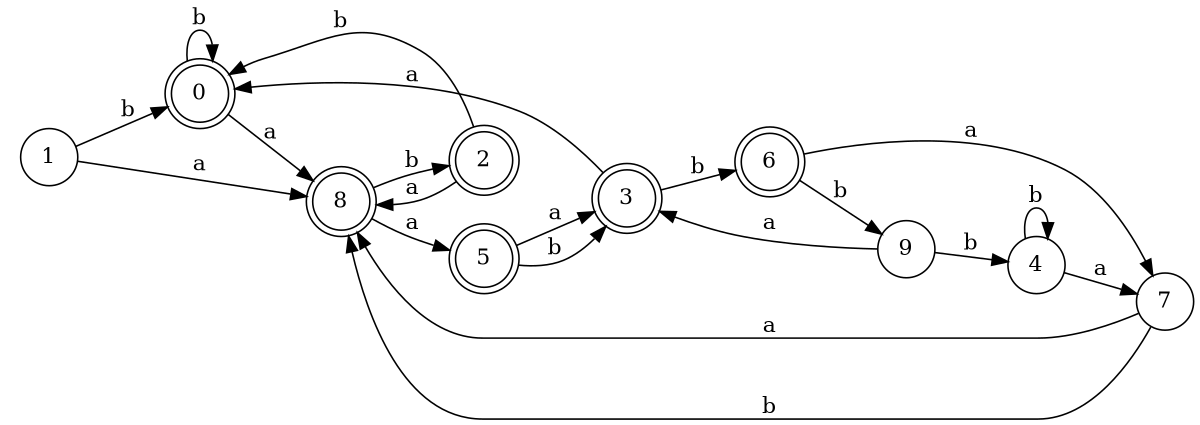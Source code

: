 digraph n8_6 {
__start0 [label="" shape="none"];

rankdir=LR;
size="8,5";

s0 [style="rounded,filled", color="black", fillcolor="white" shape="doublecircle", label="0"];
s1 [style="filled", color="black", fillcolor="white" shape="circle", label="1"];
s2 [style="rounded,filled", color="black", fillcolor="white" shape="doublecircle", label="2"];
s3 [style="rounded,filled", color="black", fillcolor="white" shape="doublecircle", label="3"];
s4 [style="filled", color="black", fillcolor="white" shape="circle", label="4"];
s5 [style="rounded,filled", color="black", fillcolor="white" shape="doublecircle", label="5"];
s6 [style="rounded,filled", color="black", fillcolor="white" shape="doublecircle", label="6"];
s7 [style="filled", color="black", fillcolor="white" shape="circle", label="7"];
s8 [style="rounded,filled", color="black", fillcolor="white" shape="doublecircle", label="8"];
s9 [style="filled", color="black", fillcolor="white" shape="circle", label="9"];
s0 -> s8 [label="a"];
s0 -> s0 [label="b"];
s1 -> s8 [label="a"];
s1 -> s0 [label="b"];
s2 -> s8 [label="a"];
s2 -> s0 [label="b"];
s3 -> s0 [label="a"];
s3 -> s6 [label="b"];
s4 -> s7 [label="a"];
s4 -> s4 [label="b"];
s5 -> s3 [label="a"];
s5 -> s3 [label="b"];
s6 -> s7 [label="a"];
s6 -> s9 [label="b"];
s7 -> s8 [label="a"];
s7 -> s8 [label="b"];
s8 -> s5 [label="a"];
s8 -> s2 [label="b"];
s9 -> s3 [label="a"];
s9 -> s4 [label="b"];

}
